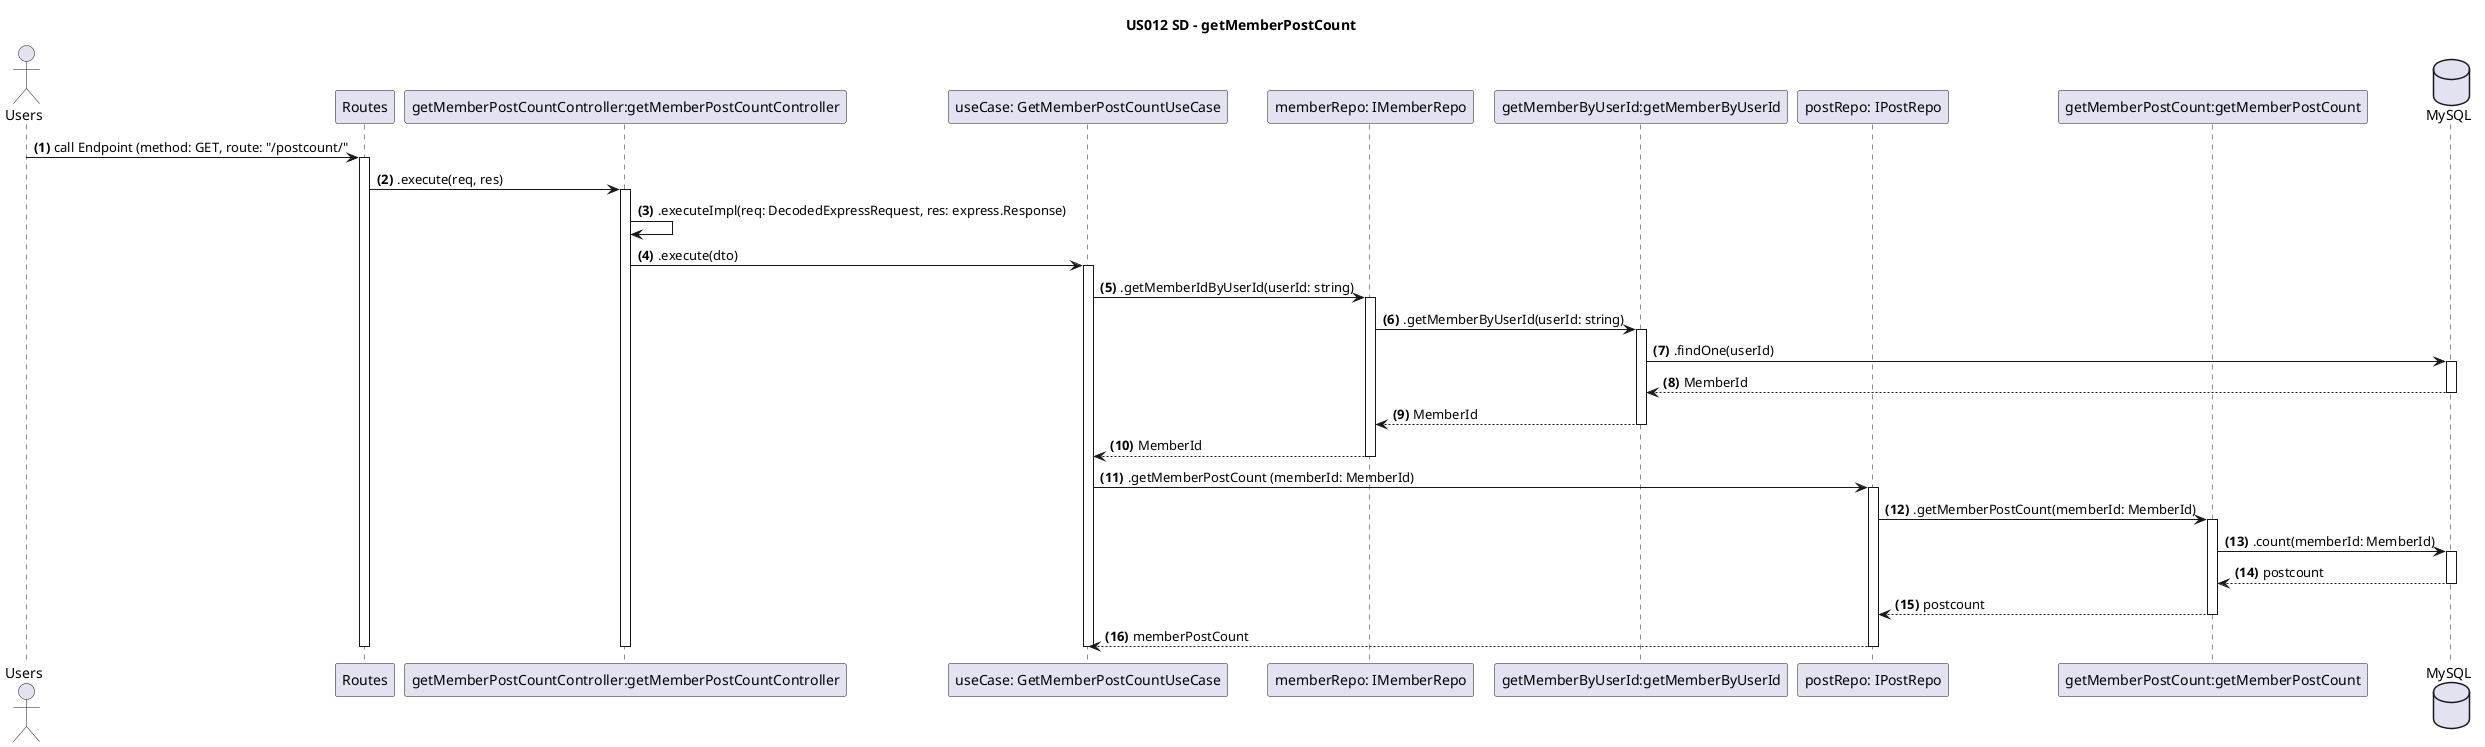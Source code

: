 @startuml SD-getMemberPostCount
autonumber "<b>(0)"
title US012 SD - getMemberPostCount


actor Users
participant Routes
participant "getMemberPostCountController:getMemberPostCountController" as getMemberPostCountController
participant "useCase: GetMemberPostCountUseCase" as GetMemberPostCountUseCase
participant "memberRepo: IMemberRepo" as IMemberRepo
participant "getMemberByUserId:getMemberByUserId" as Member
participant "postRepo: IPostRepo" as IPostRepo
participant "getMemberPostCount:getMemberPostCount" as PostCount
database MySQL as DataBase


Users -> Routes : call Endpoint (method: GET, route: "/postcount/"
activate Routes

Routes -> getMemberPostCountController: .execute(req, res)
activate getMemberPostCountController

getMemberPostCountController -> getMemberPostCountController: .executeImpl(req: DecodedExpressRequest, res: express.Response)
getMemberPostCountController -> GetMemberPostCountUseCase: .execute(dto)
activate GetMemberPostCountUseCase


GetMemberPostCountUseCase -> IMemberRepo: .getMemberIdByUserId(userId: string)
activate IMemberRepo

IMemberRepo -> Member: .getMemberByUserId(userId: string)
activate Member


Member -> DataBase: .findOne(userId)
activate DataBase

DataBase --> Member: MemberId
deactivate DataBase

Member --> IMemberRepo: MemberId
deactivate Member

IMemberRepo --> GetMemberPostCountUseCase: MemberId
deactivate IMemberRepo

GetMemberPostCountUseCase -> IPostRepo: .getMemberPostCount (memberId: MemberId)
activate IPostRepo

IPostRepo -> PostCount: .getMemberPostCount(memberId: MemberId)
activate PostCount

PostCount -> DataBase: .count(memberId: MemberId)
activate DataBase

DataBase --> PostCount: postcount
deactivate DataBase

PostCount --> IPostRepo: postcount
deactivate PostCount

IPostRepo --> GetMemberPostCountUseCase: memberPostCount
deactivate IPostRepo

deactivate GetMemberPostCountUseCase 
deactivate getMemberPostCountController
deactivate Routes

@enduml